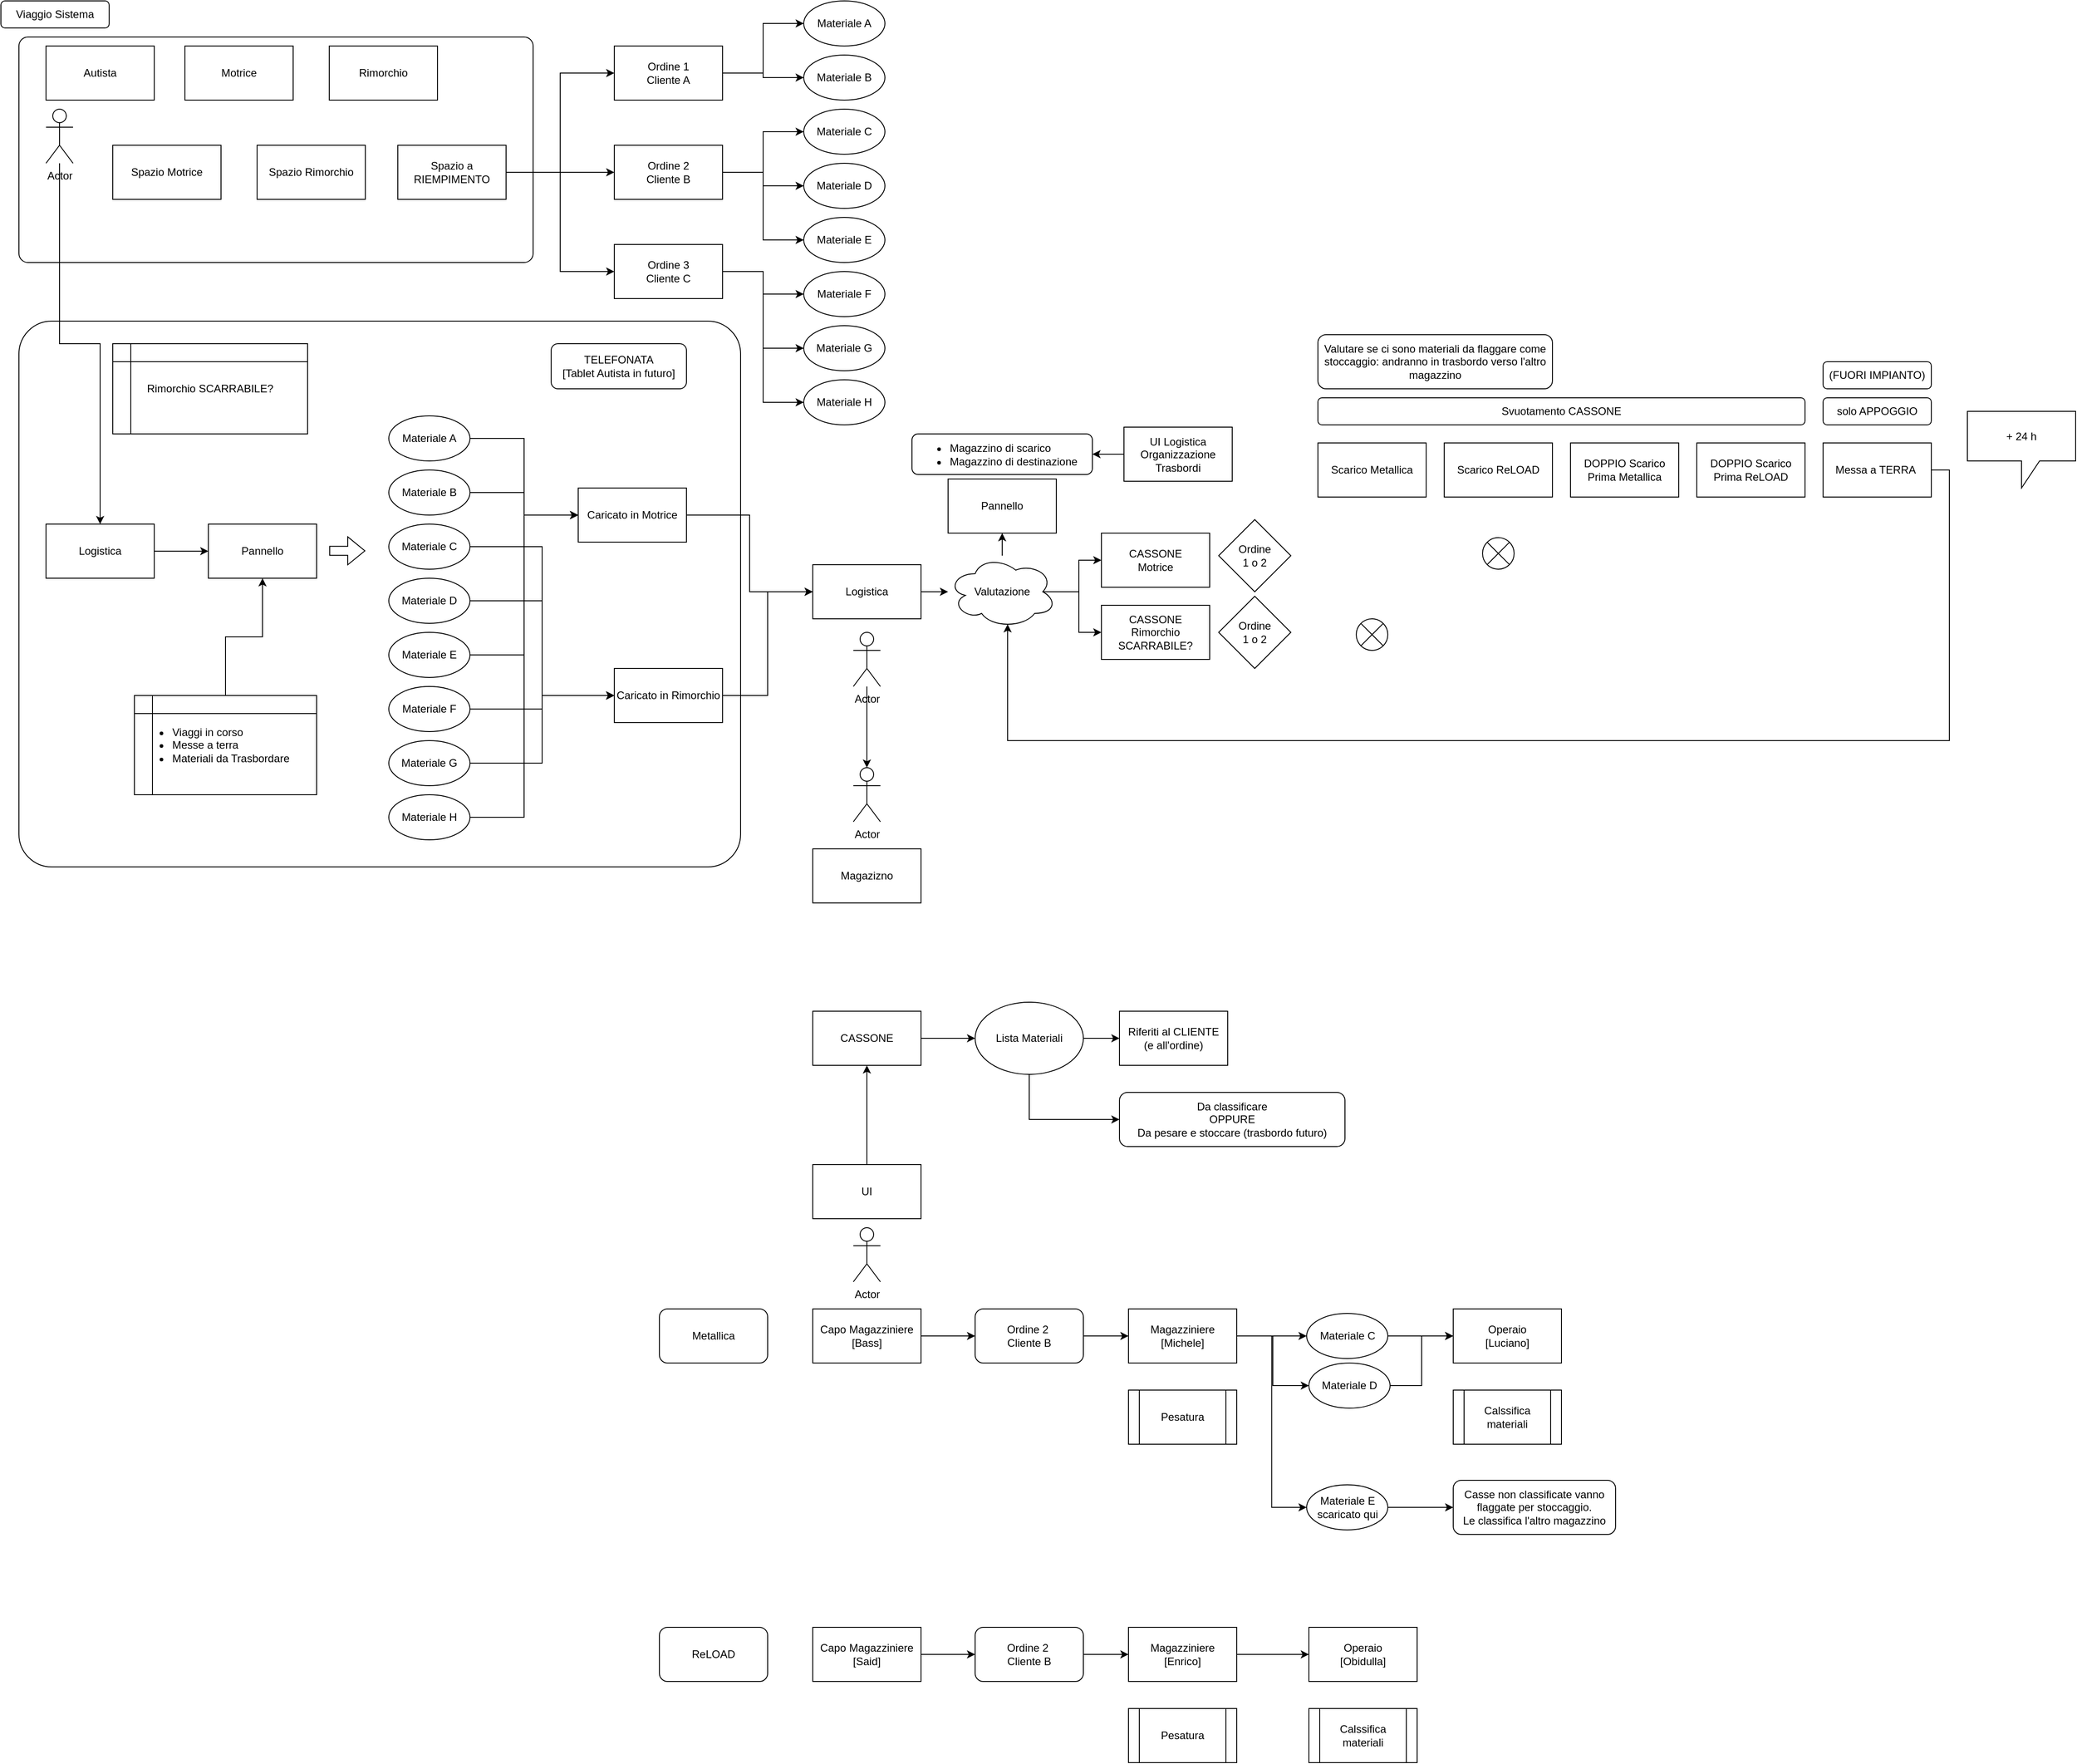 <mxfile version="26.0.13">
  <diagram name="Pagina-1" id="aU6exUESYBVgug4BXz4C">
    <mxGraphModel dx="2206" dy="2484" grid="1" gridSize="10" guides="1" tooltips="1" connect="1" arrows="1" fold="1" page="1" pageScale="1" pageWidth="827" pageHeight="1169" math="0" shadow="0">
      <root>
        <mxCell id="0" />
        <mxCell id="1" parent="0" />
        <mxCell id="swMijZKYs1j1qoVVmHA3-154" value="" style="rounded=1;whiteSpace=wrap;html=1;arcSize=6;" vertex="1" parent="1">
          <mxGeometry x="30" y="285" width="800" height="605" as="geometry" />
        </mxCell>
        <mxCell id="swMijZKYs1j1qoVVmHA3-37" value="" style="rounded=1;whiteSpace=wrap;html=1;arcSize=4;" vertex="1" parent="1">
          <mxGeometry x="30" y="-30" width="570" height="250" as="geometry" />
        </mxCell>
        <mxCell id="swMijZKYs1j1qoVVmHA3-3" value="Spazio Motrice" style="rounded=0;whiteSpace=wrap;html=1;" vertex="1" parent="1">
          <mxGeometry x="134" y="90" width="120" height="60" as="geometry" />
        </mxCell>
        <mxCell id="swMijZKYs1j1qoVVmHA3-4" value="Spazio Rimorchio" style="rounded=0;whiteSpace=wrap;html=1;" vertex="1" parent="1">
          <mxGeometry x="294" y="90" width="120" height="60" as="geometry" />
        </mxCell>
        <mxCell id="swMijZKYs1j1qoVVmHA3-30" style="edgeStyle=orthogonalEdgeStyle;rounded=0;orthogonalLoop=1;jettySize=auto;html=1;entryX=0;entryY=0.5;entryDx=0;entryDy=0;" edge="1" parent="1" source="swMijZKYs1j1qoVVmHA3-5" target="swMijZKYs1j1qoVVmHA3-8">
          <mxGeometry relative="1" as="geometry" />
        </mxCell>
        <mxCell id="swMijZKYs1j1qoVVmHA3-5" value="Spazio a RIEMPIMENTO" style="rounded=0;whiteSpace=wrap;html=1;" vertex="1" parent="1">
          <mxGeometry x="450" y="90" width="120" height="60" as="geometry" />
        </mxCell>
        <mxCell id="swMijZKYs1j1qoVVmHA3-6" value="Motrice" style="rounded=0;whiteSpace=wrap;html=1;" vertex="1" parent="1">
          <mxGeometry x="214" y="-20" width="120" height="60" as="geometry" />
        </mxCell>
        <mxCell id="swMijZKYs1j1qoVVmHA3-7" value="Rimorchio" style="rounded=0;whiteSpace=wrap;html=1;" vertex="1" parent="1">
          <mxGeometry x="374" y="-20" width="120" height="60" as="geometry" />
        </mxCell>
        <mxCell id="swMijZKYs1j1qoVVmHA3-19" value="" style="edgeStyle=orthogonalEdgeStyle;rounded=0;orthogonalLoop=1;jettySize=auto;html=1;entryX=0;entryY=0.5;entryDx=0;entryDy=0;" edge="1" parent="1" source="swMijZKYs1j1qoVVmHA3-8" target="swMijZKYs1j1qoVVmHA3-11">
          <mxGeometry relative="1" as="geometry" />
        </mxCell>
        <mxCell id="swMijZKYs1j1qoVVmHA3-8" value="Ordine 1&lt;div&gt;Cliente A&lt;/div&gt;" style="rounded=0;whiteSpace=wrap;html=1;" vertex="1" parent="1">
          <mxGeometry x="690" y="-20" width="120" height="60" as="geometry" />
        </mxCell>
        <mxCell id="swMijZKYs1j1qoVVmHA3-9" value="Ordine 2&lt;div&gt;Cliente B&lt;/div&gt;" style="rounded=0;whiteSpace=wrap;html=1;" vertex="1" parent="1">
          <mxGeometry x="690" y="90" width="120" height="60" as="geometry" />
        </mxCell>
        <mxCell id="swMijZKYs1j1qoVVmHA3-10" value="Ordine 3&lt;div&gt;Cliente C&lt;/div&gt;" style="rounded=0;whiteSpace=wrap;html=1;" vertex="1" parent="1">
          <mxGeometry x="690" y="200" width="120" height="60" as="geometry" />
        </mxCell>
        <mxCell id="swMijZKYs1j1qoVVmHA3-11" value="Materiale A" style="ellipse;whiteSpace=wrap;html=1;" vertex="1" parent="1">
          <mxGeometry x="900" y="-70" width="90" height="50" as="geometry" />
        </mxCell>
        <mxCell id="swMijZKYs1j1qoVVmHA3-12" value="Materiale B" style="ellipse;whiteSpace=wrap;html=1;" vertex="1" parent="1">
          <mxGeometry x="900" y="-10" width="90" height="50" as="geometry" />
        </mxCell>
        <mxCell id="swMijZKYs1j1qoVVmHA3-13" value="Materiale C" style="ellipse;whiteSpace=wrap;html=1;" vertex="1" parent="1">
          <mxGeometry x="900" y="50" width="90" height="50" as="geometry" />
        </mxCell>
        <mxCell id="swMijZKYs1j1qoVVmHA3-14" value="Materiale D" style="ellipse;whiteSpace=wrap;html=1;" vertex="1" parent="1">
          <mxGeometry x="900" y="110" width="90" height="50" as="geometry" />
        </mxCell>
        <mxCell id="swMijZKYs1j1qoVVmHA3-15" value="Materiale E" style="ellipse;whiteSpace=wrap;html=1;" vertex="1" parent="1">
          <mxGeometry x="900" y="170" width="90" height="50" as="geometry" />
        </mxCell>
        <mxCell id="swMijZKYs1j1qoVVmHA3-16" value="Materiale F" style="ellipse;whiteSpace=wrap;html=1;" vertex="1" parent="1">
          <mxGeometry x="900" y="230" width="90" height="50" as="geometry" />
        </mxCell>
        <mxCell id="swMijZKYs1j1qoVVmHA3-17" value="Materiale G" style="ellipse;whiteSpace=wrap;html=1;" vertex="1" parent="1">
          <mxGeometry x="900" y="290" width="90" height="50" as="geometry" />
        </mxCell>
        <mxCell id="swMijZKYs1j1qoVVmHA3-18" value="Materiale H" style="ellipse;whiteSpace=wrap;html=1;" vertex="1" parent="1">
          <mxGeometry x="900" y="350" width="90" height="50" as="geometry" />
        </mxCell>
        <mxCell id="swMijZKYs1j1qoVVmHA3-20" value="" style="edgeStyle=orthogonalEdgeStyle;rounded=0;orthogonalLoop=1;jettySize=auto;html=1;entryX=0;entryY=0.5;entryDx=0;entryDy=0;exitX=1;exitY=0.5;exitDx=0;exitDy=0;" edge="1" parent="1" source="swMijZKYs1j1qoVVmHA3-8" target="swMijZKYs1j1qoVVmHA3-12">
          <mxGeometry relative="1" as="geometry">
            <mxPoint x="820" y="20" as="sourcePoint" />
            <mxPoint x="910" y="-35" as="targetPoint" />
          </mxGeometry>
        </mxCell>
        <mxCell id="swMijZKYs1j1qoVVmHA3-21" value="" style="edgeStyle=orthogonalEdgeStyle;rounded=0;orthogonalLoop=1;jettySize=auto;html=1;entryX=0;entryY=0.5;entryDx=0;entryDy=0;exitX=1;exitY=0.5;exitDx=0;exitDy=0;" edge="1" parent="1" source="swMijZKYs1j1qoVVmHA3-9" target="swMijZKYs1j1qoVVmHA3-13">
          <mxGeometry relative="1" as="geometry">
            <mxPoint x="820" y="20" as="sourcePoint" />
            <mxPoint x="910" y="25" as="targetPoint" />
          </mxGeometry>
        </mxCell>
        <mxCell id="swMijZKYs1j1qoVVmHA3-22" value="" style="edgeStyle=orthogonalEdgeStyle;rounded=0;orthogonalLoop=1;jettySize=auto;html=1;entryX=0;entryY=0.5;entryDx=0;entryDy=0;exitX=1;exitY=0.5;exitDx=0;exitDy=0;" edge="1" parent="1" source="swMijZKYs1j1qoVVmHA3-9" target="swMijZKYs1j1qoVVmHA3-14">
          <mxGeometry relative="1" as="geometry">
            <mxPoint x="820" y="130" as="sourcePoint" />
            <mxPoint x="910" y="85" as="targetPoint" />
          </mxGeometry>
        </mxCell>
        <mxCell id="swMijZKYs1j1qoVVmHA3-24" value="" style="edgeStyle=orthogonalEdgeStyle;rounded=0;orthogonalLoop=1;jettySize=auto;html=1;entryX=0;entryY=0.5;entryDx=0;entryDy=0;exitX=1;exitY=0.5;exitDx=0;exitDy=0;" edge="1" parent="1" source="swMijZKYs1j1qoVVmHA3-9" target="swMijZKYs1j1qoVVmHA3-15">
          <mxGeometry relative="1" as="geometry">
            <mxPoint x="820" y="130" as="sourcePoint" />
            <mxPoint x="910" y="145" as="targetPoint" />
          </mxGeometry>
        </mxCell>
        <mxCell id="swMijZKYs1j1qoVVmHA3-25" value="" style="edgeStyle=orthogonalEdgeStyle;rounded=0;orthogonalLoop=1;jettySize=auto;html=1;entryX=0;entryY=0.5;entryDx=0;entryDy=0;exitX=1;exitY=0.5;exitDx=0;exitDy=0;" edge="1" parent="1" source="swMijZKYs1j1qoVVmHA3-10" target="swMijZKYs1j1qoVVmHA3-18">
          <mxGeometry relative="1" as="geometry">
            <mxPoint x="820" y="130" as="sourcePoint" />
            <mxPoint x="910" y="205" as="targetPoint" />
          </mxGeometry>
        </mxCell>
        <mxCell id="swMijZKYs1j1qoVVmHA3-26" value="" style="edgeStyle=orthogonalEdgeStyle;rounded=0;orthogonalLoop=1;jettySize=auto;html=1;entryX=0;entryY=0.5;entryDx=0;entryDy=0;exitX=1;exitY=0.5;exitDx=0;exitDy=0;" edge="1" parent="1" source="swMijZKYs1j1qoVVmHA3-10" target="swMijZKYs1j1qoVVmHA3-17">
          <mxGeometry relative="1" as="geometry">
            <mxPoint x="820" y="240" as="sourcePoint" />
            <mxPoint x="910" y="385" as="targetPoint" />
          </mxGeometry>
        </mxCell>
        <mxCell id="swMijZKYs1j1qoVVmHA3-27" value="" style="edgeStyle=orthogonalEdgeStyle;rounded=0;orthogonalLoop=1;jettySize=auto;html=1;entryX=0;entryY=0.5;entryDx=0;entryDy=0;" edge="1" parent="1" source="swMijZKYs1j1qoVVmHA3-10" target="swMijZKYs1j1qoVVmHA3-16">
          <mxGeometry relative="1" as="geometry">
            <mxPoint x="820" y="240" as="sourcePoint" />
            <mxPoint x="910" y="325" as="targetPoint" />
          </mxGeometry>
        </mxCell>
        <mxCell id="swMijZKYs1j1qoVVmHA3-28" value="" style="edgeStyle=orthogonalEdgeStyle;rounded=0;orthogonalLoop=1;jettySize=auto;html=1;entryX=0;entryY=0.5;entryDx=0;entryDy=0;exitX=1;exitY=0.5;exitDx=0;exitDy=0;" edge="1" parent="1" source="swMijZKYs1j1qoVVmHA3-5" target="swMijZKYs1j1qoVVmHA3-9">
          <mxGeometry relative="1" as="geometry">
            <mxPoint x="820" y="130" as="sourcePoint" />
            <mxPoint x="910" y="205" as="targetPoint" />
          </mxGeometry>
        </mxCell>
        <mxCell id="swMijZKYs1j1qoVVmHA3-29" value="" style="edgeStyle=orthogonalEdgeStyle;rounded=0;orthogonalLoop=1;jettySize=auto;html=1;entryX=0;entryY=0.5;entryDx=0;entryDy=0;exitX=1;exitY=0.5;exitDx=0;exitDy=0;" edge="1" parent="1" source="swMijZKYs1j1qoVVmHA3-5" target="swMijZKYs1j1qoVVmHA3-10">
          <mxGeometry relative="1" as="geometry">
            <mxPoint x="580" y="130" as="sourcePoint" />
            <mxPoint x="700" y="130" as="targetPoint" />
          </mxGeometry>
        </mxCell>
        <mxCell id="swMijZKYs1j1qoVVmHA3-32" value="Autista" style="rounded=0;whiteSpace=wrap;html=1;" vertex="1" parent="1">
          <mxGeometry x="60" y="-20" width="120" height="60" as="geometry" />
        </mxCell>
        <mxCell id="swMijZKYs1j1qoVVmHA3-35" value="Viaggio Sistema" style="rounded=1;whiteSpace=wrap;html=1;" vertex="1" parent="1">
          <mxGeometry x="10" y="-70" width="120" height="30" as="geometry" />
        </mxCell>
        <mxCell id="swMijZKYs1j1qoVVmHA3-45" value="" style="edgeStyle=orthogonalEdgeStyle;rounded=0;orthogonalLoop=1;jettySize=auto;html=1;" edge="1" parent="1" source="swMijZKYs1j1qoVVmHA3-41" target="swMijZKYs1j1qoVVmHA3-44">
          <mxGeometry relative="1" as="geometry" />
        </mxCell>
        <mxCell id="swMijZKYs1j1qoVVmHA3-41" value="Logistica" style="rounded=0;whiteSpace=wrap;html=1;" vertex="1" parent="1">
          <mxGeometry x="60" y="510" width="120" height="60" as="geometry" />
        </mxCell>
        <mxCell id="swMijZKYs1j1qoVVmHA3-43" style="edgeStyle=orthogonalEdgeStyle;rounded=0;orthogonalLoop=1;jettySize=auto;html=1;entryX=0.5;entryY=0;entryDx=0;entryDy=0;" edge="1" parent="1" source="swMijZKYs1j1qoVVmHA3-42" target="swMijZKYs1j1qoVVmHA3-41">
          <mxGeometry relative="1" as="geometry" />
        </mxCell>
        <mxCell id="swMijZKYs1j1qoVVmHA3-42" value="Actor" style="shape=umlActor;verticalLabelPosition=bottom;verticalAlign=top;html=1;outlineConnect=0;" vertex="1" parent="1">
          <mxGeometry x="60" y="50" width="30" height="60" as="geometry" />
        </mxCell>
        <mxCell id="swMijZKYs1j1qoVVmHA3-44" value="Pannello" style="rounded=0;whiteSpace=wrap;html=1;" vertex="1" parent="1">
          <mxGeometry x="240" y="510" width="120" height="60" as="geometry" />
        </mxCell>
        <mxCell id="swMijZKYs1j1qoVVmHA3-57" style="edgeStyle=orthogonalEdgeStyle;rounded=0;orthogonalLoop=1;jettySize=auto;html=1;exitX=1;exitY=0.5;exitDx=0;exitDy=0;entryX=0;entryY=0.5;entryDx=0;entryDy=0;" edge="1" parent="1" source="swMijZKYs1j1qoVVmHA3-46" target="swMijZKYs1j1qoVVmHA3-54">
          <mxGeometry relative="1" as="geometry" />
        </mxCell>
        <mxCell id="swMijZKYs1j1qoVVmHA3-46" value="Materiale A" style="ellipse;whiteSpace=wrap;html=1;" vertex="1" parent="1">
          <mxGeometry x="440" y="390" width="90" height="50" as="geometry" />
        </mxCell>
        <mxCell id="swMijZKYs1j1qoVVmHA3-56" style="edgeStyle=orthogonalEdgeStyle;rounded=0;orthogonalLoop=1;jettySize=auto;html=1;exitX=1;exitY=0.5;exitDx=0;exitDy=0;entryX=0;entryY=0.5;entryDx=0;entryDy=0;" edge="1" parent="1" source="swMijZKYs1j1qoVVmHA3-47" target="swMijZKYs1j1qoVVmHA3-54">
          <mxGeometry relative="1" as="geometry" />
        </mxCell>
        <mxCell id="swMijZKYs1j1qoVVmHA3-47" value="Materiale B" style="ellipse;whiteSpace=wrap;html=1;" vertex="1" parent="1">
          <mxGeometry x="440" y="450" width="90" height="50" as="geometry" />
        </mxCell>
        <mxCell id="swMijZKYs1j1qoVVmHA3-58" style="edgeStyle=orthogonalEdgeStyle;rounded=0;orthogonalLoop=1;jettySize=auto;html=1;exitX=1;exitY=0.5;exitDx=0;exitDy=0;entryX=0;entryY=0.5;entryDx=0;entryDy=0;" edge="1" parent="1" source="swMijZKYs1j1qoVVmHA3-48" target="swMijZKYs1j1qoVVmHA3-55">
          <mxGeometry relative="1" as="geometry" />
        </mxCell>
        <mxCell id="swMijZKYs1j1qoVVmHA3-48" value="Materiale C" style="ellipse;whiteSpace=wrap;html=1;" vertex="1" parent="1">
          <mxGeometry x="440" y="510" width="90" height="50" as="geometry" />
        </mxCell>
        <mxCell id="swMijZKYs1j1qoVVmHA3-59" style="edgeStyle=orthogonalEdgeStyle;rounded=0;orthogonalLoop=1;jettySize=auto;html=1;exitX=1;exitY=0.5;exitDx=0;exitDy=0;entryX=0;entryY=0.5;entryDx=0;entryDy=0;" edge="1" parent="1" source="swMijZKYs1j1qoVVmHA3-49" target="swMijZKYs1j1qoVVmHA3-55">
          <mxGeometry relative="1" as="geometry" />
        </mxCell>
        <mxCell id="swMijZKYs1j1qoVVmHA3-49" value="Materiale D" style="ellipse;whiteSpace=wrap;html=1;" vertex="1" parent="1">
          <mxGeometry x="440" y="570" width="90" height="50" as="geometry" />
        </mxCell>
        <mxCell id="swMijZKYs1j1qoVVmHA3-60" style="edgeStyle=orthogonalEdgeStyle;rounded=0;orthogonalLoop=1;jettySize=auto;html=1;exitX=1;exitY=0.5;exitDx=0;exitDy=0;entryX=0;entryY=0.5;entryDx=0;entryDy=0;" edge="1" parent="1" source="swMijZKYs1j1qoVVmHA3-50" target="swMijZKYs1j1qoVVmHA3-54">
          <mxGeometry relative="1" as="geometry" />
        </mxCell>
        <mxCell id="swMijZKYs1j1qoVVmHA3-50" value="Materiale E" style="ellipse;whiteSpace=wrap;html=1;" vertex="1" parent="1">
          <mxGeometry x="440" y="630" width="90" height="50" as="geometry" />
        </mxCell>
        <mxCell id="swMijZKYs1j1qoVVmHA3-61" style="edgeStyle=orthogonalEdgeStyle;rounded=0;orthogonalLoop=1;jettySize=auto;html=1;exitX=1;exitY=0.5;exitDx=0;exitDy=0;" edge="1" parent="1" source="swMijZKYs1j1qoVVmHA3-51" target="swMijZKYs1j1qoVVmHA3-55">
          <mxGeometry relative="1" as="geometry" />
        </mxCell>
        <mxCell id="swMijZKYs1j1qoVVmHA3-51" value="Materiale F" style="ellipse;whiteSpace=wrap;html=1;" vertex="1" parent="1">
          <mxGeometry x="440" y="690" width="90" height="50" as="geometry" />
        </mxCell>
        <mxCell id="swMijZKYs1j1qoVVmHA3-62" style="edgeStyle=orthogonalEdgeStyle;rounded=0;orthogonalLoop=1;jettySize=auto;html=1;exitX=1;exitY=0.5;exitDx=0;exitDy=0;entryX=0;entryY=0.5;entryDx=0;entryDy=0;" edge="1" parent="1" source="swMijZKYs1j1qoVVmHA3-52" target="swMijZKYs1j1qoVVmHA3-55">
          <mxGeometry relative="1" as="geometry">
            <mxPoint x="610" y="730" as="targetPoint" />
          </mxGeometry>
        </mxCell>
        <mxCell id="swMijZKYs1j1qoVVmHA3-52" value="Materiale G" style="ellipse;whiteSpace=wrap;html=1;" vertex="1" parent="1">
          <mxGeometry x="440" y="750" width="90" height="50" as="geometry" />
        </mxCell>
        <mxCell id="swMijZKYs1j1qoVVmHA3-63" style="edgeStyle=orthogonalEdgeStyle;rounded=0;orthogonalLoop=1;jettySize=auto;html=1;exitX=1;exitY=0.5;exitDx=0;exitDy=0;entryX=0;entryY=0.5;entryDx=0;entryDy=0;" edge="1" parent="1" source="swMijZKYs1j1qoVVmHA3-53" target="swMijZKYs1j1qoVVmHA3-54">
          <mxGeometry relative="1" as="geometry">
            <mxPoint x="660" y="800" as="targetPoint" />
          </mxGeometry>
        </mxCell>
        <mxCell id="swMijZKYs1j1qoVVmHA3-53" value="Materiale H" style="ellipse;whiteSpace=wrap;html=1;" vertex="1" parent="1">
          <mxGeometry x="440" y="810" width="90" height="50" as="geometry" />
        </mxCell>
        <mxCell id="swMijZKYs1j1qoVVmHA3-68" style="edgeStyle=orthogonalEdgeStyle;rounded=0;orthogonalLoop=1;jettySize=auto;html=1;exitX=1;exitY=0.5;exitDx=0;exitDy=0;entryX=0;entryY=0.5;entryDx=0;entryDy=0;" edge="1" parent="1" source="swMijZKYs1j1qoVVmHA3-54" target="swMijZKYs1j1qoVVmHA3-67">
          <mxGeometry relative="1" as="geometry" />
        </mxCell>
        <mxCell id="swMijZKYs1j1qoVVmHA3-54" value="Caricato in Motrice" style="rounded=0;whiteSpace=wrap;html=1;" vertex="1" parent="1">
          <mxGeometry x="650" y="470" width="120" height="60" as="geometry" />
        </mxCell>
        <mxCell id="swMijZKYs1j1qoVVmHA3-69" style="edgeStyle=orthogonalEdgeStyle;rounded=0;orthogonalLoop=1;jettySize=auto;html=1;exitX=1;exitY=0.5;exitDx=0;exitDy=0;entryX=0;entryY=0.5;entryDx=0;entryDy=0;" edge="1" parent="1" source="swMijZKYs1j1qoVVmHA3-55" target="swMijZKYs1j1qoVVmHA3-67">
          <mxGeometry relative="1" as="geometry" />
        </mxCell>
        <mxCell id="swMijZKYs1j1qoVVmHA3-55" value="Caricato in Rimorchio" style="rounded=0;whiteSpace=wrap;html=1;" vertex="1" parent="1">
          <mxGeometry x="690" y="670" width="120" height="60" as="geometry" />
        </mxCell>
        <mxCell id="swMijZKYs1j1qoVVmHA3-64" value="" style="shape=flexArrow;endArrow=classic;html=1;rounded=0;" edge="1" parent="1">
          <mxGeometry width="50" height="50" relative="1" as="geometry">
            <mxPoint x="374" y="539.58" as="sourcePoint" />
            <mxPoint x="414" y="539.58" as="targetPoint" />
          </mxGeometry>
        </mxCell>
        <mxCell id="swMijZKYs1j1qoVVmHA3-65" value="Scarico Metallica" style="rounded=0;whiteSpace=wrap;html=1;" vertex="1" parent="1">
          <mxGeometry x="1470" y="420" width="120" height="60" as="geometry" />
        </mxCell>
        <mxCell id="swMijZKYs1j1qoVVmHA3-66" value="Scarico ReLOAD" style="rounded=0;whiteSpace=wrap;html=1;" vertex="1" parent="1">
          <mxGeometry x="1610" y="420" width="120" height="60" as="geometry" />
        </mxCell>
        <mxCell id="swMijZKYs1j1qoVVmHA3-76" value="" style="edgeStyle=orthogonalEdgeStyle;rounded=0;orthogonalLoop=1;jettySize=auto;html=1;" edge="1" parent="1" source="swMijZKYs1j1qoVVmHA3-67" target="swMijZKYs1j1qoVVmHA3-75">
          <mxGeometry relative="1" as="geometry" />
        </mxCell>
        <mxCell id="swMijZKYs1j1qoVVmHA3-67" value="Logistica" style="rounded=0;whiteSpace=wrap;html=1;" vertex="1" parent="1">
          <mxGeometry x="910" y="555" width="120" height="60" as="geometry" />
        </mxCell>
        <mxCell id="swMijZKYs1j1qoVVmHA3-73" value="" style="edgeStyle=orthogonalEdgeStyle;rounded=0;orthogonalLoop=1;jettySize=auto;html=1;" edge="1" parent="1" source="swMijZKYs1j1qoVVmHA3-70" target="swMijZKYs1j1qoVVmHA3-72">
          <mxGeometry relative="1" as="geometry" />
        </mxCell>
        <mxCell id="swMijZKYs1j1qoVVmHA3-70" value="Actor" style="shape=umlActor;verticalLabelPosition=bottom;verticalAlign=top;html=1;outlineConnect=0;" vertex="1" parent="1">
          <mxGeometry x="955" y="630" width="30" height="60" as="geometry" />
        </mxCell>
        <mxCell id="swMijZKYs1j1qoVVmHA3-71" value="Magazizno" style="rounded=0;whiteSpace=wrap;html=1;" vertex="1" parent="1">
          <mxGeometry x="910" y="870" width="120" height="60" as="geometry" />
        </mxCell>
        <mxCell id="swMijZKYs1j1qoVVmHA3-72" value="Actor" style="shape=umlActor;verticalLabelPosition=bottom;verticalAlign=top;html=1;outlineConnect=0;" vertex="1" parent="1">
          <mxGeometry x="955" y="780" width="30" height="60" as="geometry" />
        </mxCell>
        <mxCell id="swMijZKYs1j1qoVVmHA3-85" style="edgeStyle=orthogonalEdgeStyle;rounded=0;orthogonalLoop=1;jettySize=auto;html=1;exitX=0.875;exitY=0.5;exitDx=0;exitDy=0;exitPerimeter=0;" edge="1" parent="1" source="swMijZKYs1j1qoVVmHA3-75" target="swMijZKYs1j1qoVVmHA3-77">
          <mxGeometry relative="1" as="geometry" />
        </mxCell>
        <mxCell id="swMijZKYs1j1qoVVmHA3-86" style="edgeStyle=orthogonalEdgeStyle;rounded=0;orthogonalLoop=1;jettySize=auto;html=1;exitX=0.875;exitY=0.5;exitDx=0;exitDy=0;exitPerimeter=0;" edge="1" parent="1" source="swMijZKYs1j1qoVVmHA3-75" target="swMijZKYs1j1qoVVmHA3-78">
          <mxGeometry relative="1" as="geometry" />
        </mxCell>
        <mxCell id="swMijZKYs1j1qoVVmHA3-98" value="" style="edgeStyle=orthogonalEdgeStyle;rounded=0;orthogonalLoop=1;jettySize=auto;html=1;" edge="1" parent="1" source="swMijZKYs1j1qoVVmHA3-75" target="swMijZKYs1j1qoVVmHA3-97">
          <mxGeometry relative="1" as="geometry" />
        </mxCell>
        <mxCell id="swMijZKYs1j1qoVVmHA3-75" value="Valutazione" style="ellipse;shape=cloud;whiteSpace=wrap;html=1;" vertex="1" parent="1">
          <mxGeometry x="1060" y="545" width="120" height="80" as="geometry" />
        </mxCell>
        <mxCell id="swMijZKYs1j1qoVVmHA3-77" value="CASSONE&lt;br&gt;Motrice" style="rounded=0;whiteSpace=wrap;html=1;" vertex="1" parent="1">
          <mxGeometry x="1230" y="520" width="120" height="60" as="geometry" />
        </mxCell>
        <mxCell id="swMijZKYs1j1qoVVmHA3-78" value="CASSONE&lt;div&gt;Rimorchio&lt;/div&gt;&lt;div&gt;SCARRABILE?&lt;/div&gt;" style="rounded=0;whiteSpace=wrap;html=1;" vertex="1" parent="1">
          <mxGeometry x="1230" y="600" width="120" height="60" as="geometry" />
        </mxCell>
        <mxCell id="swMijZKYs1j1qoVVmHA3-79" value="DOPPIO Scarico&lt;br&gt;Prima Metallica" style="rounded=0;whiteSpace=wrap;html=1;" vertex="1" parent="1">
          <mxGeometry x="1750" y="420" width="120" height="60" as="geometry" />
        </mxCell>
        <mxCell id="swMijZKYs1j1qoVVmHA3-80" value="Messa a TERRA&amp;nbsp;" style="rounded=0;whiteSpace=wrap;html=1;" vertex="1" parent="1">
          <mxGeometry x="2030" y="420" width="120" height="60" as="geometry" />
        </mxCell>
        <mxCell id="swMijZKYs1j1qoVVmHA3-81" value="Svuotamento CASSONE" style="rounded=1;whiteSpace=wrap;html=1;" vertex="1" parent="1">
          <mxGeometry x="1470" y="370" width="540" height="30" as="geometry" />
        </mxCell>
        <mxCell id="swMijZKYs1j1qoVVmHA3-82" value="solo APPOGGIO" style="rounded=1;whiteSpace=wrap;html=1;" vertex="1" parent="1">
          <mxGeometry x="2030" y="370" width="120" height="30" as="geometry" />
        </mxCell>
        <mxCell id="swMijZKYs1j1qoVVmHA3-83" value="" style="shape=sumEllipse;perimeter=ellipsePerimeter;whiteSpace=wrap;html=1;backgroundOutline=1;" vertex="1" parent="1">
          <mxGeometry x="1652.5" y="525" width="35" height="35" as="geometry" />
        </mxCell>
        <mxCell id="swMijZKYs1j1qoVVmHA3-84" value="" style="shape=sumEllipse;perimeter=ellipsePerimeter;whiteSpace=wrap;html=1;backgroundOutline=1;" vertex="1" parent="1">
          <mxGeometry x="1512.5" y="615" width="35" height="35" as="geometry" />
        </mxCell>
        <mxCell id="swMijZKYs1j1qoVVmHA3-89" value="DOPPIO Scarico&lt;div&gt;Prima ReLOAD&lt;/div&gt;" style="rounded=0;whiteSpace=wrap;html=1;" vertex="1" parent="1">
          <mxGeometry x="1890" y="420" width="120" height="60" as="geometry" />
        </mxCell>
        <mxCell id="swMijZKYs1j1qoVVmHA3-90" value="(FUORI IMPIANTO)" style="rounded=1;whiteSpace=wrap;html=1;" vertex="1" parent="1">
          <mxGeometry x="2030" y="330" width="120" height="30" as="geometry" />
        </mxCell>
        <mxCell id="swMijZKYs1j1qoVVmHA3-91" style="edgeStyle=orthogonalEdgeStyle;rounded=0;orthogonalLoop=1;jettySize=auto;html=1;exitX=1;exitY=0.5;exitDx=0;exitDy=0;entryX=0.55;entryY=0.95;entryDx=0;entryDy=0;entryPerimeter=0;" edge="1" parent="1" source="swMijZKYs1j1qoVVmHA3-80" target="swMijZKYs1j1qoVVmHA3-75">
          <mxGeometry relative="1" as="geometry">
            <Array as="points">
              <mxPoint x="2170" y="450" />
              <mxPoint x="2170" y="750" />
              <mxPoint x="1126" y="750" />
            </Array>
          </mxGeometry>
        </mxCell>
        <mxCell id="swMijZKYs1j1qoVVmHA3-92" value="+ 24 h" style="shape=callout;whiteSpace=wrap;html=1;perimeter=calloutPerimeter;" vertex="1" parent="1">
          <mxGeometry x="2190" y="385" width="120" height="85" as="geometry" />
        </mxCell>
        <mxCell id="swMijZKYs1j1qoVVmHA3-96" style="edgeStyle=orthogonalEdgeStyle;rounded=0;orthogonalLoop=1;jettySize=auto;html=1;exitX=0.5;exitY=0;exitDx=0;exitDy=0;entryX=0.5;entryY=1;entryDx=0;entryDy=0;" edge="1" parent="1" source="swMijZKYs1j1qoVVmHA3-95" target="swMijZKYs1j1qoVVmHA3-44">
          <mxGeometry relative="1" as="geometry" />
        </mxCell>
        <mxCell id="swMijZKYs1j1qoVVmHA3-95" value="&lt;ul&gt;&lt;li&gt;Viaggi in corso&lt;/li&gt;&lt;li&gt;Messe a terra&lt;/li&gt;&lt;li&gt;Materiali da Trasbordare&lt;/li&gt;&lt;/ul&gt;" style="shape=internalStorage;whiteSpace=wrap;html=1;backgroundOutline=1;align=left;" vertex="1" parent="1">
          <mxGeometry x="158" y="700" width="202" height="110" as="geometry" />
        </mxCell>
        <mxCell id="swMijZKYs1j1qoVVmHA3-97" value="Pannello" style="rounded=0;whiteSpace=wrap;html=1;" vertex="1" parent="1">
          <mxGeometry x="1060" y="460" width="120" height="60" as="geometry" />
        </mxCell>
        <mxCell id="swMijZKYs1j1qoVVmHA3-100" value="Rimorchio SCARRABILE?" style="shape=internalStorage;whiteSpace=wrap;html=1;backgroundOutline=1;" vertex="1" parent="1">
          <mxGeometry x="134" y="310" width="216" height="100" as="geometry" />
        </mxCell>
        <mxCell id="swMijZKYs1j1qoVVmHA3-101" value="Ordine&lt;div&gt;1 o 2&lt;/div&gt;" style="rhombus;whiteSpace=wrap;html=1;" vertex="1" parent="1">
          <mxGeometry x="1360" y="505" width="80" height="80" as="geometry" />
        </mxCell>
        <mxCell id="swMijZKYs1j1qoVVmHA3-102" value="Ordine&lt;div&gt;1 o 2&lt;/div&gt;" style="rhombus;whiteSpace=wrap;html=1;" vertex="1" parent="1">
          <mxGeometry x="1360" y="590" width="80" height="80" as="geometry" />
        </mxCell>
        <mxCell id="swMijZKYs1j1qoVVmHA3-108" value="" style="edgeStyle=orthogonalEdgeStyle;rounded=0;orthogonalLoop=1;jettySize=auto;html=1;" edge="1" parent="1" source="swMijZKYs1j1qoVVmHA3-103" target="swMijZKYs1j1qoVVmHA3-105">
          <mxGeometry relative="1" as="geometry" />
        </mxCell>
        <mxCell id="swMijZKYs1j1qoVVmHA3-103" value="CASSONE" style="rounded=0;whiteSpace=wrap;html=1;" vertex="1" parent="1">
          <mxGeometry x="910" y="1050" width="120" height="60" as="geometry" />
        </mxCell>
        <mxCell id="swMijZKYs1j1qoVVmHA3-107" value="" style="edgeStyle=orthogonalEdgeStyle;rounded=0;orthogonalLoop=1;jettySize=auto;html=1;" edge="1" parent="1" source="swMijZKYs1j1qoVVmHA3-105" target="swMijZKYs1j1qoVVmHA3-106">
          <mxGeometry relative="1" as="geometry" />
        </mxCell>
        <mxCell id="swMijZKYs1j1qoVVmHA3-149" style="edgeStyle=orthogonalEdgeStyle;rounded=0;orthogonalLoop=1;jettySize=auto;html=1;exitX=0.5;exitY=1;exitDx=0;exitDy=0;entryX=0;entryY=0.5;entryDx=0;entryDy=0;" edge="1" parent="1" source="swMijZKYs1j1qoVVmHA3-105" target="swMijZKYs1j1qoVVmHA3-148">
          <mxGeometry relative="1" as="geometry" />
        </mxCell>
        <mxCell id="swMijZKYs1j1qoVVmHA3-105" value="Lista Materiali" style="ellipse;whiteSpace=wrap;html=1;" vertex="1" parent="1">
          <mxGeometry x="1090" y="1040" width="120" height="80" as="geometry" />
        </mxCell>
        <mxCell id="swMijZKYs1j1qoVVmHA3-106" value="Riferiti al CLIENTE&lt;br&gt;(e all&#39;ordine)" style="rounded=0;whiteSpace=wrap;html=1;" vertex="1" parent="1">
          <mxGeometry x="1250" y="1050" width="120" height="60" as="geometry" />
        </mxCell>
        <mxCell id="swMijZKYs1j1qoVVmHA3-109" value="Actor" style="shape=umlActor;verticalLabelPosition=bottom;verticalAlign=top;html=1;outlineConnect=0;" vertex="1" parent="1">
          <mxGeometry x="955" y="1290" width="30" height="60" as="geometry" />
        </mxCell>
        <mxCell id="swMijZKYs1j1qoVVmHA3-115" value="" style="edgeStyle=orthogonalEdgeStyle;rounded=0;orthogonalLoop=1;jettySize=auto;html=1;" edge="1" parent="1" source="swMijZKYs1j1qoVVmHA3-110" target="swMijZKYs1j1qoVVmHA3-119">
          <mxGeometry relative="1" as="geometry">
            <mxPoint x="1080" y="1410" as="targetPoint" />
          </mxGeometry>
        </mxCell>
        <mxCell id="swMijZKYs1j1qoVVmHA3-110" value="Capo Magazziniere&lt;div&gt;[Bass]&lt;/div&gt;" style="rounded=0;whiteSpace=wrap;html=1;" vertex="1" parent="1">
          <mxGeometry x="910" y="1380" width="120" height="60" as="geometry" />
        </mxCell>
        <mxCell id="swMijZKYs1j1qoVVmHA3-112" value="" style="edgeStyle=orthogonalEdgeStyle;rounded=0;orthogonalLoop=1;jettySize=auto;html=1;" edge="1" parent="1" source="swMijZKYs1j1qoVVmHA3-111" target="swMijZKYs1j1qoVVmHA3-103">
          <mxGeometry relative="1" as="geometry" />
        </mxCell>
        <mxCell id="swMijZKYs1j1qoVVmHA3-111" value="UI" style="rounded=0;whiteSpace=wrap;html=1;" vertex="1" parent="1">
          <mxGeometry x="910" y="1220" width="120" height="60" as="geometry" />
        </mxCell>
        <mxCell id="swMijZKYs1j1qoVVmHA3-116" value="" style="edgeStyle=orthogonalEdgeStyle;rounded=0;orthogonalLoop=1;jettySize=auto;html=1;entryX=0;entryY=0.5;entryDx=0;entryDy=0;" edge="1" parent="1" source="swMijZKYs1j1qoVVmHA3-113" target="swMijZKYs1j1qoVVmHA3-121">
          <mxGeometry relative="1" as="geometry">
            <mxPoint x="1460" y="1410" as="targetPoint" />
          </mxGeometry>
        </mxCell>
        <mxCell id="swMijZKYs1j1qoVVmHA3-150" style="edgeStyle=orthogonalEdgeStyle;rounded=0;orthogonalLoop=1;jettySize=auto;html=1;exitX=1;exitY=0.5;exitDx=0;exitDy=0;" edge="1" parent="1" source="swMijZKYs1j1qoVVmHA3-113" target="swMijZKYs1j1qoVVmHA3-122">
          <mxGeometry relative="1" as="geometry" />
        </mxCell>
        <mxCell id="swMijZKYs1j1qoVVmHA3-153" style="edgeStyle=orthogonalEdgeStyle;rounded=0;orthogonalLoop=1;jettySize=auto;html=1;exitX=1;exitY=0.5;exitDx=0;exitDy=0;entryX=0;entryY=0.5;entryDx=0;entryDy=0;" edge="1" parent="1" source="swMijZKYs1j1qoVVmHA3-113" target="swMijZKYs1j1qoVVmHA3-123">
          <mxGeometry relative="1" as="geometry" />
        </mxCell>
        <mxCell id="swMijZKYs1j1qoVVmHA3-113" value="Magazziniere&lt;div&gt;[Michele]&lt;/div&gt;" style="rounded=0;whiteSpace=wrap;html=1;" vertex="1" parent="1">
          <mxGeometry x="1260" y="1380" width="120" height="60" as="geometry" />
        </mxCell>
        <mxCell id="swMijZKYs1j1qoVVmHA3-114" value="Operaio&lt;div&gt;[Luciano]&lt;/div&gt;" style="rounded=0;whiteSpace=wrap;html=1;" vertex="1" parent="1">
          <mxGeometry x="1620" y="1380" width="120" height="60" as="geometry" />
        </mxCell>
        <mxCell id="swMijZKYs1j1qoVVmHA3-117" value="Calssifica materiali" style="shape=process;whiteSpace=wrap;html=1;backgroundOutline=1;" vertex="1" parent="1">
          <mxGeometry x="1620" y="1470" width="120" height="60" as="geometry" />
        </mxCell>
        <mxCell id="swMijZKYs1j1qoVVmHA3-118" value="Pesatura" style="shape=process;whiteSpace=wrap;html=1;backgroundOutline=1;" vertex="1" parent="1">
          <mxGeometry x="1260" y="1470" width="120" height="60" as="geometry" />
        </mxCell>
        <mxCell id="swMijZKYs1j1qoVVmHA3-120" value="" style="edgeStyle=orthogonalEdgeStyle;rounded=0;orthogonalLoop=1;jettySize=auto;html=1;" edge="1" parent="1" source="swMijZKYs1j1qoVVmHA3-119" target="swMijZKYs1j1qoVVmHA3-113">
          <mxGeometry relative="1" as="geometry" />
        </mxCell>
        <mxCell id="swMijZKYs1j1qoVVmHA3-119" value="Ordine 2&amp;nbsp;&lt;div&gt;Cliente B&lt;/div&gt;" style="rounded=1;whiteSpace=wrap;html=1;" vertex="1" parent="1">
          <mxGeometry x="1090" y="1380" width="120" height="60" as="geometry" />
        </mxCell>
        <mxCell id="swMijZKYs1j1qoVVmHA3-152" style="edgeStyle=orthogonalEdgeStyle;rounded=0;orthogonalLoop=1;jettySize=auto;html=1;exitX=1;exitY=0.5;exitDx=0;exitDy=0;" edge="1" parent="1" source="swMijZKYs1j1qoVVmHA3-121" target="swMijZKYs1j1qoVVmHA3-114">
          <mxGeometry relative="1" as="geometry" />
        </mxCell>
        <mxCell id="swMijZKYs1j1qoVVmHA3-121" value="Materiale C" style="ellipse;whiteSpace=wrap;html=1;" vertex="1" parent="1">
          <mxGeometry x="1457.5" y="1385" width="90" height="50" as="geometry" />
        </mxCell>
        <mxCell id="swMijZKYs1j1qoVVmHA3-151" style="edgeStyle=orthogonalEdgeStyle;rounded=0;orthogonalLoop=1;jettySize=auto;html=1;exitX=1;exitY=0.5;exitDx=0;exitDy=0;" edge="1" parent="1" source="swMijZKYs1j1qoVVmHA3-122" target="swMijZKYs1j1qoVVmHA3-114">
          <mxGeometry relative="1" as="geometry" />
        </mxCell>
        <mxCell id="swMijZKYs1j1qoVVmHA3-122" value="Materiale D" style="ellipse;whiteSpace=wrap;html=1;" vertex="1" parent="1">
          <mxGeometry x="1460" y="1440" width="90" height="50" as="geometry" />
        </mxCell>
        <mxCell id="swMijZKYs1j1qoVVmHA3-145" style="edgeStyle=orthogonalEdgeStyle;rounded=0;orthogonalLoop=1;jettySize=auto;html=1;exitX=1;exitY=0.5;exitDx=0;exitDy=0;entryX=0;entryY=0.5;entryDx=0;entryDy=0;" edge="1" parent="1" source="swMijZKYs1j1qoVVmHA3-123" target="swMijZKYs1j1qoVVmHA3-144">
          <mxGeometry relative="1" as="geometry" />
        </mxCell>
        <mxCell id="swMijZKYs1j1qoVVmHA3-123" value="Materiale E&lt;div&gt;scaricato qui&lt;/div&gt;" style="ellipse;whiteSpace=wrap;html=1;" vertex="1" parent="1">
          <mxGeometry x="1457.5" y="1575" width="90" height="50" as="geometry" />
        </mxCell>
        <mxCell id="swMijZKYs1j1qoVVmHA3-124" value="Metallica" style="rounded=1;whiteSpace=wrap;html=1;" vertex="1" parent="1">
          <mxGeometry x="740" y="1380" width="120" height="60" as="geometry" />
        </mxCell>
        <mxCell id="swMijZKYs1j1qoVVmHA3-125" value="ReLOAD" style="rounded=1;whiteSpace=wrap;html=1;" vertex="1" parent="1">
          <mxGeometry x="740" y="1733" width="120" height="60" as="geometry" />
        </mxCell>
        <mxCell id="swMijZKYs1j1qoVVmHA3-126" value="" style="edgeStyle=orthogonalEdgeStyle;rounded=0;orthogonalLoop=1;jettySize=auto;html=1;" edge="1" parent="1" source="swMijZKYs1j1qoVVmHA3-127" target="swMijZKYs1j1qoVVmHA3-134">
          <mxGeometry relative="1" as="geometry">
            <mxPoint x="1080" y="1763" as="targetPoint" />
          </mxGeometry>
        </mxCell>
        <mxCell id="swMijZKYs1j1qoVVmHA3-127" value="Capo Magazziniere&lt;div&gt;[Said]&lt;/div&gt;" style="rounded=0;whiteSpace=wrap;html=1;" vertex="1" parent="1">
          <mxGeometry x="910" y="1733" width="120" height="60" as="geometry" />
        </mxCell>
        <mxCell id="swMijZKYs1j1qoVVmHA3-128" value="" style="edgeStyle=orthogonalEdgeStyle;rounded=0;orthogonalLoop=1;jettySize=auto;html=1;" edge="1" parent="1" source="swMijZKYs1j1qoVVmHA3-129" target="swMijZKYs1j1qoVVmHA3-130">
          <mxGeometry relative="1" as="geometry" />
        </mxCell>
        <mxCell id="swMijZKYs1j1qoVVmHA3-129" value="Magazziniere&lt;div&gt;[Enrico]&lt;/div&gt;" style="rounded=0;whiteSpace=wrap;html=1;" vertex="1" parent="1">
          <mxGeometry x="1260" y="1733" width="120" height="60" as="geometry" />
        </mxCell>
        <mxCell id="swMijZKYs1j1qoVVmHA3-130" value="Operaio&lt;div&gt;[Obidulla]&lt;/div&gt;" style="rounded=0;whiteSpace=wrap;html=1;" vertex="1" parent="1">
          <mxGeometry x="1460" y="1733" width="120" height="60" as="geometry" />
        </mxCell>
        <mxCell id="swMijZKYs1j1qoVVmHA3-131" value="Calssifica materiali" style="shape=process;whiteSpace=wrap;html=1;backgroundOutline=1;" vertex="1" parent="1">
          <mxGeometry x="1460" y="1823" width="120" height="60" as="geometry" />
        </mxCell>
        <mxCell id="swMijZKYs1j1qoVVmHA3-132" value="Pesatura" style="shape=process;whiteSpace=wrap;html=1;backgroundOutline=1;" vertex="1" parent="1">
          <mxGeometry x="1260" y="1823" width="120" height="60" as="geometry" />
        </mxCell>
        <mxCell id="swMijZKYs1j1qoVVmHA3-133" value="" style="edgeStyle=orthogonalEdgeStyle;rounded=0;orthogonalLoop=1;jettySize=auto;html=1;" edge="1" parent="1" source="swMijZKYs1j1qoVVmHA3-134" target="swMijZKYs1j1qoVVmHA3-129">
          <mxGeometry relative="1" as="geometry" />
        </mxCell>
        <mxCell id="swMijZKYs1j1qoVVmHA3-134" value="Ordine 2&amp;nbsp;&lt;div&gt;Cliente B&lt;/div&gt;" style="rounded=1;whiteSpace=wrap;html=1;" vertex="1" parent="1">
          <mxGeometry x="1090" y="1733" width="120" height="60" as="geometry" />
        </mxCell>
        <mxCell id="swMijZKYs1j1qoVVmHA3-139" value="&lt;div&gt;&lt;ul&gt;&lt;li&gt;Magazzino di scarico&lt;/li&gt;&lt;li&gt;Magazzino di destinazione&lt;/li&gt;&lt;/ul&gt;&lt;/div&gt;" style="rounded=1;whiteSpace=wrap;html=1;align=left;" vertex="1" parent="1">
          <mxGeometry x="1020" y="410" width="200" height="45" as="geometry" />
        </mxCell>
        <mxCell id="swMijZKYs1j1qoVVmHA3-146" value="" style="edgeStyle=orthogonalEdgeStyle;rounded=0;orthogonalLoop=1;jettySize=auto;html=1;" edge="1" parent="1" source="swMijZKYs1j1qoVVmHA3-141" target="swMijZKYs1j1qoVVmHA3-139">
          <mxGeometry relative="1" as="geometry" />
        </mxCell>
        <mxCell id="swMijZKYs1j1qoVVmHA3-141" value="UI Logistica&lt;div&gt;Organizzazione Trasbordi&lt;/div&gt;" style="rounded=0;whiteSpace=wrap;html=1;" vertex="1" parent="1">
          <mxGeometry x="1255" y="402.5" width="120" height="60" as="geometry" />
        </mxCell>
        <mxCell id="swMijZKYs1j1qoVVmHA3-144" value="Casse non classificate vanno flaggate per stoccaggio.&lt;div&gt;Le classifica l&#39;altro magazzino&lt;/div&gt;" style="rounded=1;whiteSpace=wrap;html=1;" vertex="1" parent="1">
          <mxGeometry x="1620" y="1570" width="180" height="60" as="geometry" />
        </mxCell>
        <mxCell id="swMijZKYs1j1qoVVmHA3-147" value="Valutare se ci sono materiali da flaggare come stoccaggio: andranno in trasbordo verso&lt;span style=&quot;background-color: transparent; color: light-dark(rgb(0, 0, 0), rgb(255, 255, 255));&quot;&gt;&amp;nbsp;l&#39;altro magazzino&lt;/span&gt;" style="rounded=1;whiteSpace=wrap;html=1;" vertex="1" parent="1">
          <mxGeometry x="1470" y="300" width="260" height="60" as="geometry" />
        </mxCell>
        <mxCell id="swMijZKYs1j1qoVVmHA3-148" value="Da classificare&lt;div&gt;OPPURE&lt;/div&gt;&lt;div&gt;Da pesare e stoccare (trasbordo futuro)&lt;/div&gt;" style="rounded=1;whiteSpace=wrap;html=1;" vertex="1" parent="1">
          <mxGeometry x="1250" y="1140" width="250" height="60" as="geometry" />
        </mxCell>
        <mxCell id="swMijZKYs1j1qoVVmHA3-155" value="TELEFONATA&lt;div&gt;[Tablet Autista in futuro]&lt;/div&gt;" style="rounded=1;whiteSpace=wrap;html=1;" vertex="1" parent="1">
          <mxGeometry x="620" y="310" width="150" height="50" as="geometry" />
        </mxCell>
      </root>
    </mxGraphModel>
  </diagram>
</mxfile>
